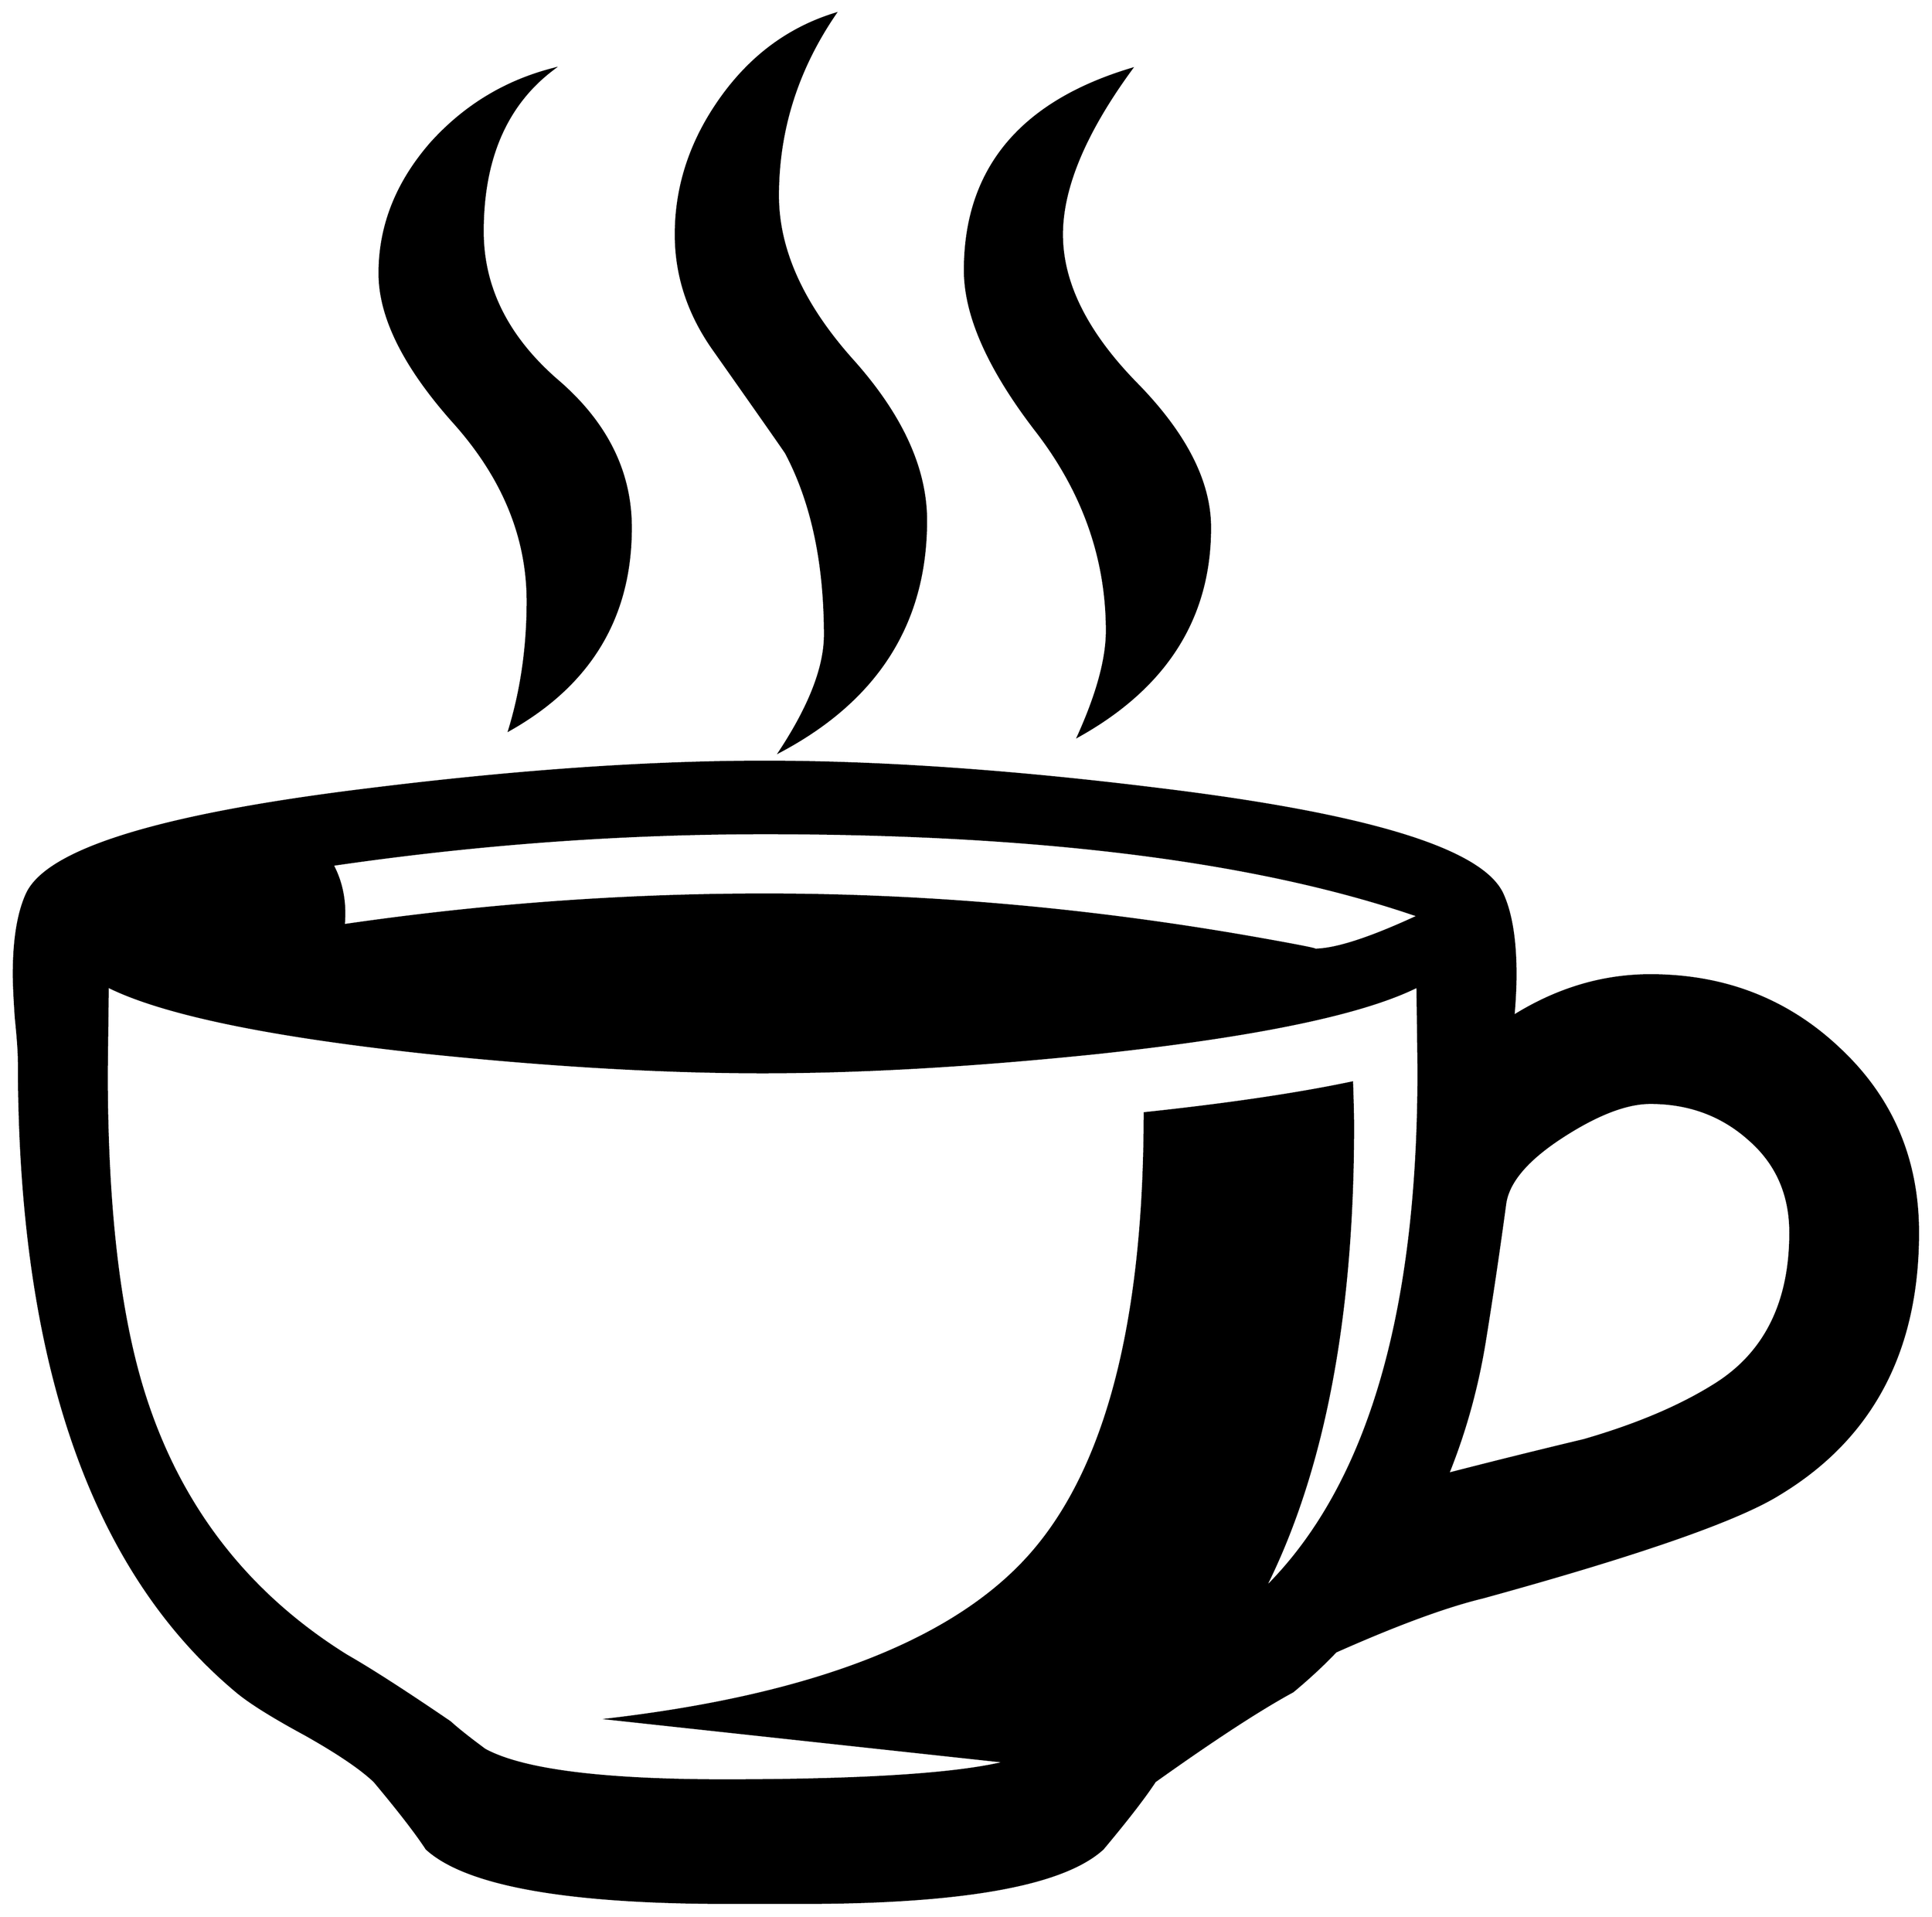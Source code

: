 


\begin{tikzpicture}[y=0.80pt, x=0.80pt, yscale=-1.0, xscale=1.0, inner sep=0pt, outer sep=0pt]
\begin{scope}[shift={(100.0,1750.0)},nonzero rule]
  \path[draw=.,fill=.,line width=1.600pt] (1271.0,-1048.0) ..
    controls (1271.0,-960.0) and (1228.0,-892.0) ..
    (1142.0,-844.0) .. controls (1160.667,-885.333) and
    (1170.0,-919.667) .. (1170.0,-947.0) .. controls
    (1170.0,-1018.333) and (1146.667,-1084.0) .. (1100.0,-1144.0) ..
    controls (1054.0,-1204.0) and (1031.0,-1256.0) ..
    (1031.0,-1300.0) .. controls (1031.0,-1398.667) and
    (1085.333,-1464.333) .. (1194.0,-1497.0) .. controls
    (1148.667,-1435.0) and (1126.0,-1381.0) .. (1126.0,-1335.0) ..
    controls (1126.0,-1287.667) and (1150.0,-1239.333) ..
    (1198.0,-1190.0) .. controls (1246.667,-1140.667) and
    (1271.0,-1093.333) .. (1271.0,-1048.0) -- cycle(993.0,-1055.0)
    .. controls (993.0,-955.0) and (945.333,-879.667) ..
    (850.0,-829.0) .. controls (879.333,-873.667) and (894.0,-911.667)
    .. (894.0,-943.0) .. controls (894.0,-1013.667) and
    (881.333,-1073.0) .. (856.0,-1121.0) .. controls
    (855.333,-1122.333) and (832.0,-1155.667) .. (786.0,-1221.0) ..
    controls (760.667,-1256.333) and (748.0,-1294.333) ..
    (748.0,-1335.0) .. controls (748.0,-1382.333) and
    (762.667,-1426.667) .. (792.0,-1468.0) .. controls
    (821.333,-1509.333) and (858.667,-1537.0) .. (904.0,-1551.0) ..
    controls (866.667,-1496.333) and (848.0,-1437.0) ..
    (848.0,-1373.0) .. controls (848.0,-1320.333) and
    (872.0,-1267.0) .. (920.0,-1213.0) .. controls
    (968.667,-1159.0) and (993.0,-1106.333) .. (993.0,-1055.0) --
    cycle(704.0,-1048.0) .. controls (704.0,-960.667) and
    (664.333,-894.667) .. (585.0,-850.0) .. controls (597.0,-889.333)
    and (603.0,-931.333) .. (603.0,-976.0) .. controls
    (603.0,-1039.333) and (578.667,-1098.0) .. (530.0,-1152.0) ..
    controls (482.0,-1206.0) and (458.0,-1254.333) ..
    (458.0,-1297.0) .. controls (458.0,-1343.667) and
    (475.0,-1386.333) .. (509.0,-1425.0) .. controls
    (541.667,-1461.0) and (581.333,-1485.0) .. (628.0,-1497.0) ..
    controls (582.0,-1462.333) and (559.0,-1409.333) ..
    (559.0,-1338.0) .. controls (559.0,-1283.333) and
    (583.0,-1235.0) .. (631.0,-1193.0) .. controls
    (679.667,-1151.667) and (704.0,-1103.333) .. (704.0,-1048.0) --
    cycle(1964.0,-358.0) .. controls (1964.0,-242.0) and
    (1918.667,-156.667) .. (1828.0,-102.0) .. controls
    (1787.333,-76.667) and (1690.667,-43.0) .. (1538.0,-1.0) ..
    controls (1502.0,7.667) and (1454.0,25.333) .. (1394.0,52.0) ..
    controls (1382.0,64.667) and (1368.0,77.667) .. (1352.0,91.0) ..
    controls (1320.0,108.333) and (1275.0,137.667) .. (1217.0,179.0)
    .. controls (1207.0,194.333) and (1190.0,216.333) ..
    (1166.0,245.0) .. controls (1127.333,280.333) and (1029.0,298.0)
    .. (871.0,298.0) -- (799.0,298.0) .. controls (641.0,298.0)
    and (542.667,280.333) .. (504.0,245.0) .. controls (494.0,229.667)
    and (477.0,207.667) .. (453.0,179.0) .. controls (439.667,166.333)
    and (417.0,151.0) .. (385.0,133.0) .. controls (353.0,115.667)
    and (330.667,101.667) .. (318.0,91.0) .. controls (176.0,-27.667)
    and (105.0,-233.0) .. (105.0,-525.0) .. controls
    (105.0,-534.333) and (104.0,-548.667) .. (102.0,-568.0) ..
    controls (100.667,-587.333) and (100.0,-601.667) .. (100.0,-611.0)
    .. controls (100.0,-645.0) and (104.333,-671.333) ..
    (113.0,-690.0) .. controls (133.667,-733.333) and (245.0,-767.333)
    .. (447.0,-792.0) .. controls (591.667,-810.0) and
    (721.0,-819.0) .. (835.0,-819.0) .. controls (949.0,-819.0)
    and (1078.333,-810.0) .. (1223.0,-792.0) .. controls
    (1425.0,-767.333) and (1536.333,-733.333) .. (1557.0,-690.0) ..
    controls (1565.667,-671.333) and (1570.0,-645.0) ..
    (1570.0,-611.0) .. controls (1570.0,-599.0) and
    (1569.333,-585.333) .. (1568.0,-570.0) .. controls
    (1610.667,-596.667) and (1655.333,-610.0) .. (1702.0,-610.0) ..
    controls (1774.667,-610.0) and (1836.333,-586.0) ..
    (1887.0,-538.0) .. controls (1938.333,-490.0) and
    (1964.0,-430.0) .. (1964.0,-358.0) -- cycle(1839.0,-358.0)
    .. controls (1839.0,-395.333) and (1825.667,-425.667) ..
    (1799.0,-449.0) .. controls (1772.333,-473.0) and
    (1740.0,-485.0) .. (1702.0,-485.0) .. controls
    (1678.667,-485.0) and (1650.0,-474.0) .. (1616.0,-452.0) ..
    controls (1582.0,-430.0) and (1563.333,-408.333) ..
    (1560.0,-387.0) .. controls (1554.0,-342.333) and
    (1547.333,-297.333) .. (1540.0,-252.0) .. controls
    (1532.667,-206.667) and (1520.667,-163.333) .. (1504.0,-122.0) ..
    controls (1548.0,-133.333) and (1592.333,-144.333) ..
    (1637.0,-155.0) .. controls (1687.667,-169.667) and
    (1729.667,-187.333) .. (1763.0,-208.0) .. controls
    (1813.667,-238.667) and (1839.0,-288.667) .. (1839.0,-358.0) --
    cycle(1475.0,-668.0) .. controls (1318.333,-722.0) and
    (1105.0,-749.0) .. (835.0,-749.0) .. controls (694.333,-749.0)
    and (553.333,-738.667) .. (412.0,-718.0) .. controls
    (421.333,-700.667) and (425.0,-681.0) .. (423.0,-659.0) ..
    controls (560.333,-679.0) and (697.667,-689.0) .. (835.0,-689.0)
    .. controls (995.0,-689.0) and (1156.0,-674.667) ..
    (1318.0,-646.0) .. controls (1359.333,-638.667) and
    (1377.667,-635.0) .. (1373.0,-635.0) .. controls
    (1393.667,-635.0) and (1427.667,-646.0) .. (1475.0,-668.0) --
    cycle(1475.0,-515.0) .. controls (1475.0,-522.333) and
    (1474.667,-550.333) .. (1474.0,-599.0) .. controls
    (1420.667,-572.333) and (1316.667,-550.667) .. (1162.0,-534.0) ..
    controls (1040.0,-521.333) and (930.333,-515.0) ..
    (833.0,-515.0) .. controls (735.667,-515.0) and (626.0,-521.333)
    .. (504.0,-534.0) .. controls (349.333,-550.667) and
    (245.333,-572.333) .. (192.0,-599.0) -- (191.0,-515.0) ..
    controls (191.0,-378.333) and (204.0,-271.0) .. (230.0,-193.0)
    .. controls (265.333,-86.333) and (330.667,-3.333) .. (426.0,56.0)
    .. controls (449.333,69.333) and (483.0,91.0) .. (527.0,121.0)
    .. controls (534.333,127.667) and (545.667,136.667) .. (561.0,148.0)
    .. controls (597.667,168.0) and (675.667,178.0) .. (795.0,178.0)
    .. controls (932.333,178.0) and (1024.667,172.0) ..
    (1072.0,160.0) -- (685.0,118.0) .. controls (886.333,94.0) and
    (1023.667,39.667) .. (1097.0,-45.0) .. controls (1170.333,-129.667)
    and (1207.0,-273.0) .. (1207.0,-475.0) .. controls
    (1288.333,-483.667) and (1356.0,-493.667) .. (1410.0,-505.0) ..
    controls (1410.667,-484.333) and (1411.0,-470.333) ..
    (1411.0,-463.0) .. controls (1411.0,-275.0) and
    (1382.0,-123.667) .. (1324.0,-9.0) .. controls (1424.667,-107.667)
    and (1475.0,-276.333) .. (1475.0,-515.0) -- cycle;
\end{scope}

\end{tikzpicture}

